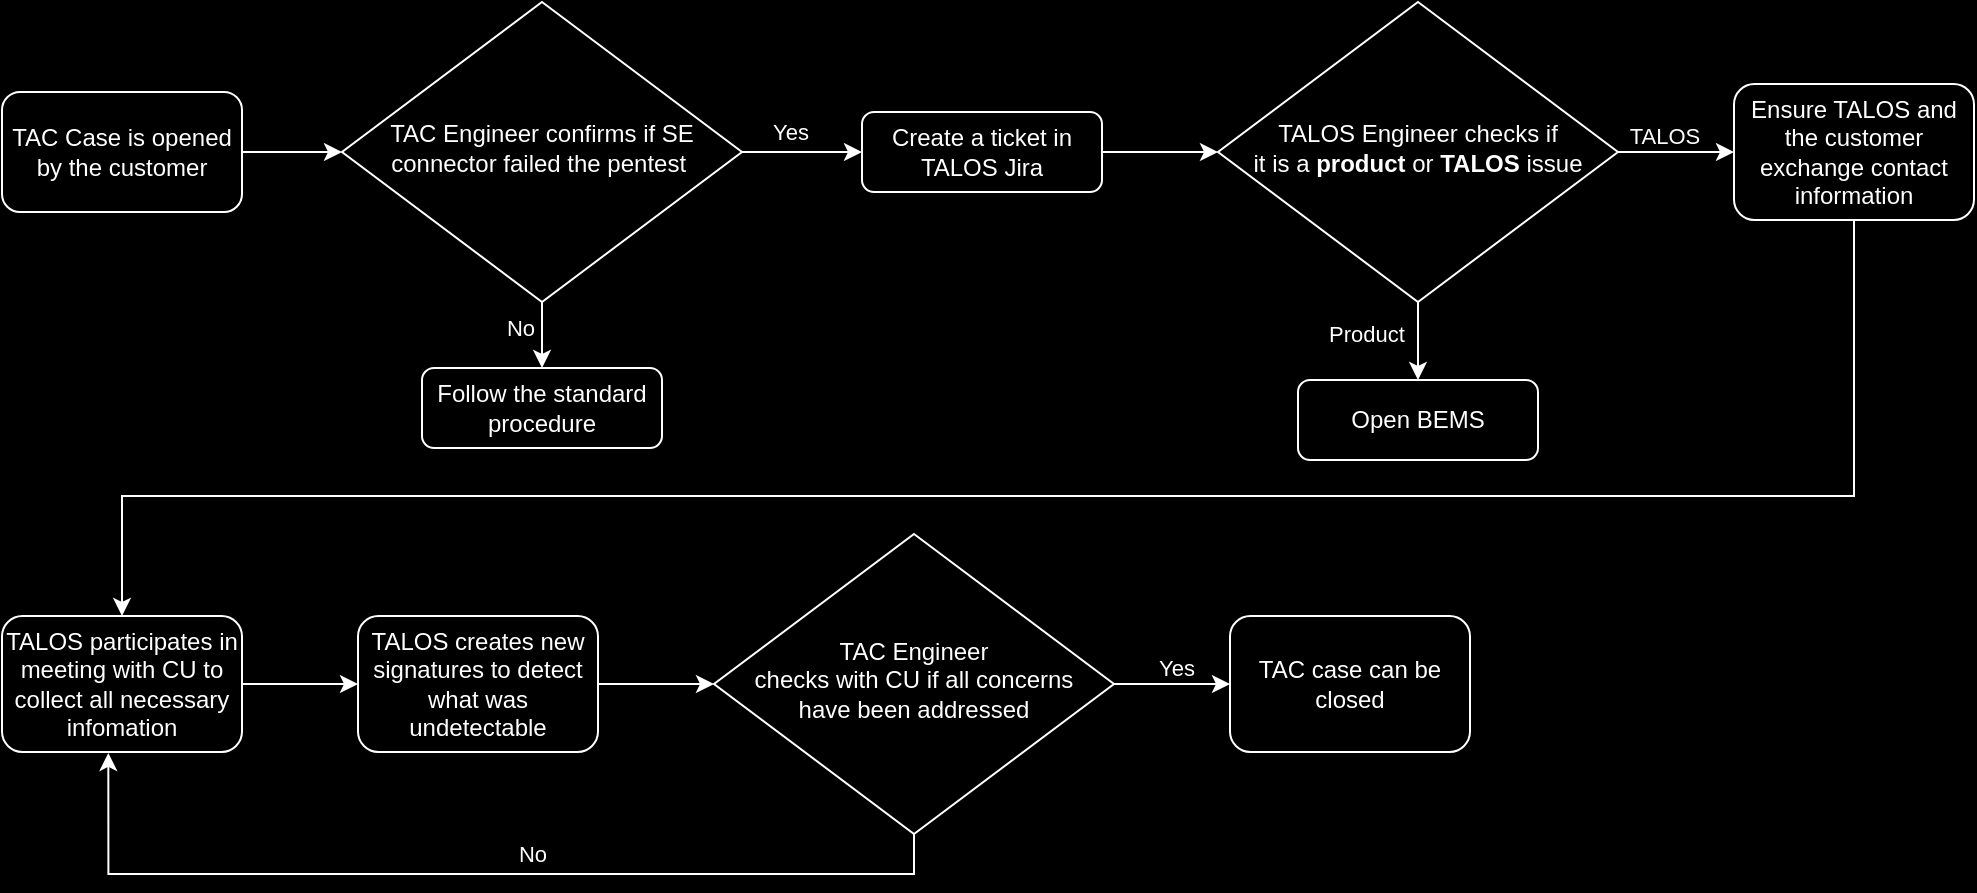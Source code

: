 <mxfile version="24.7.6">
  <diagram id="C5RBs43oDa-KdzZeNtuy" name="Page-1">
    <mxGraphModel dx="2474" dy="1284" grid="0" gridSize="10" guides="1" tooltips="1" connect="1" arrows="1" fold="1" page="1" pageScale="1" pageWidth="1169" pageHeight="827" background="#000000" math="0" shadow="0">
      <root>
        <mxCell id="WIyWlLk6GJQsqaUBKTNV-0" />
        <mxCell id="WIyWlLk6GJQsqaUBKTNV-1" parent="WIyWlLk6GJQsqaUBKTNV-0" />
        <mxCell id="vLkyQ3vxkpRtqPcBnnap-5" style="edgeStyle=orthogonalEdgeStyle;rounded=0;orthogonalLoop=1;jettySize=auto;html=1;entryX=0;entryY=0.5;entryDx=0;entryDy=0;strokeColor=#FFFFFF;" edge="1" parent="WIyWlLk6GJQsqaUBKTNV-1" source="WIyWlLk6GJQsqaUBKTNV-3" target="WIyWlLk6GJQsqaUBKTNV-6">
          <mxGeometry relative="1" as="geometry" />
        </mxCell>
        <mxCell id="WIyWlLk6GJQsqaUBKTNV-3" value="TAC Case is opened by the customer" style="rounded=1;whiteSpace=wrap;html=1;fontSize=12;glass=0;strokeWidth=1;shadow=0;fillColor=none;fontColor=#FFFFFF;strokeColor=#FFFFFF;" parent="WIyWlLk6GJQsqaUBKTNV-1" vertex="1">
          <mxGeometry x="70" y="80" width="120" height="60" as="geometry" />
        </mxCell>
        <mxCell id="vLkyQ3vxkpRtqPcBnnap-10" value="" style="edgeStyle=orthogonalEdgeStyle;rounded=0;orthogonalLoop=1;jettySize=auto;html=1;fontColor=#FFFFFF;strokeColor=#FFFFFF;" edge="1" parent="WIyWlLk6GJQsqaUBKTNV-1" source="WIyWlLk6GJQsqaUBKTNV-6" target="WIyWlLk6GJQsqaUBKTNV-7">
          <mxGeometry relative="1" as="geometry" />
        </mxCell>
        <mxCell id="vLkyQ3vxkpRtqPcBnnap-17" value="Yes" style="edgeLabel;html=1;align=center;verticalAlign=middle;resizable=0;points=[];fontFamily=Helvetica;fontSize=11;fontColor=#FFFFFF;labelBackgroundColor=none;" vertex="1" connectable="0" parent="vLkyQ3vxkpRtqPcBnnap-10">
          <mxGeometry x="-0.204" y="-2" relative="1" as="geometry">
            <mxPoint y="-12" as="offset" />
          </mxGeometry>
        </mxCell>
        <mxCell id="vLkyQ3vxkpRtqPcBnnap-11" value="" style="edgeStyle=orthogonalEdgeStyle;shape=connector;rounded=0;orthogonalLoop=1;jettySize=auto;html=1;strokeColor=#FFFFFF;align=center;verticalAlign=middle;fontFamily=Helvetica;fontSize=11;fontColor=#FFFFFF;labelBackgroundColor=none;endArrow=classic;" edge="1" parent="WIyWlLk6GJQsqaUBKTNV-1" source="WIyWlLk6GJQsqaUBKTNV-6" target="WIyWlLk6GJQsqaUBKTNV-12">
          <mxGeometry relative="1" as="geometry" />
        </mxCell>
        <mxCell id="vLkyQ3vxkpRtqPcBnnap-18" value="No" style="edgeLabel;html=1;align=center;verticalAlign=middle;resizable=0;points=[];fontFamily=Helvetica;fontSize=11;fontColor=#FFFFFF;labelBackgroundColor=none;" vertex="1" connectable="0" parent="vLkyQ3vxkpRtqPcBnnap-11">
          <mxGeometry x="-0.686" y="1" relative="1" as="geometry">
            <mxPoint x="-12" y="5" as="offset" />
          </mxGeometry>
        </mxCell>
        <mxCell id="WIyWlLk6GJQsqaUBKTNV-6" value="TAC Engineer confirms if SE connector failed the pentest&amp;nbsp;" style="rhombus;whiteSpace=wrap;html=1;shadow=0;fontFamily=Helvetica;fontSize=12;align=center;strokeWidth=1;spacing=6;spacingTop=-4;fillColor=#000000;fontColor=#FFFFFF;strokeColor=#FFFFFF;" parent="WIyWlLk6GJQsqaUBKTNV-1" vertex="1">
          <mxGeometry x="240" y="35" width="200" height="150" as="geometry" />
        </mxCell>
        <mxCell id="vLkyQ3vxkpRtqPcBnnap-13" value="" style="edgeStyle=orthogonalEdgeStyle;shape=connector;rounded=0;orthogonalLoop=1;jettySize=auto;html=1;strokeColor=#FFFFFF;align=center;verticalAlign=middle;fontFamily=Helvetica;fontSize=11;fontColor=#FFFFFF;labelBackgroundColor=default;endArrow=classic;" edge="1" parent="WIyWlLk6GJQsqaUBKTNV-1" source="WIyWlLk6GJQsqaUBKTNV-7" target="vLkyQ3vxkpRtqPcBnnap-12">
          <mxGeometry relative="1" as="geometry" />
        </mxCell>
        <mxCell id="WIyWlLk6GJQsqaUBKTNV-7" value="Create a ticket in TALOS Jira" style="rounded=1;whiteSpace=wrap;html=1;fontSize=12;glass=0;strokeWidth=1;shadow=0;fillColor=#000000;strokeColor=#FFFFFF;fontColor=#FFFFFF;" parent="WIyWlLk6GJQsqaUBKTNV-1" vertex="1">
          <mxGeometry x="500" y="90" width="120" height="40" as="geometry" />
        </mxCell>
        <mxCell id="WIyWlLk6GJQsqaUBKTNV-12" value="Follow the standard procedure" style="rounded=1;whiteSpace=wrap;html=1;fontSize=12;glass=0;strokeWidth=1;shadow=0;fillColor=#000000;fontColor=#FFFFFF;strokeColor=#FFFFFF;" parent="WIyWlLk6GJQsqaUBKTNV-1" vertex="1">
          <mxGeometry x="280" y="218" width="120" height="40" as="geometry" />
        </mxCell>
        <mxCell id="vLkyQ3vxkpRtqPcBnnap-15" value="" style="edgeStyle=orthogonalEdgeStyle;shape=connector;rounded=0;orthogonalLoop=1;jettySize=auto;html=1;strokeColor=#FFFFFF;align=center;verticalAlign=middle;fontFamily=Helvetica;fontSize=11;fontColor=#FFFFFF;labelBackgroundColor=default;endArrow=classic;" edge="1" parent="WIyWlLk6GJQsqaUBKTNV-1" source="vLkyQ3vxkpRtqPcBnnap-12" target="vLkyQ3vxkpRtqPcBnnap-14">
          <mxGeometry relative="1" as="geometry" />
        </mxCell>
        <mxCell id="vLkyQ3vxkpRtqPcBnnap-16" value="Product" style="edgeLabel;html=1;align=center;verticalAlign=middle;resizable=0;points=[];fontFamily=Helvetica;fontSize=11;fontColor=#FFFFFF;labelBackgroundColor=none;" vertex="1" connectable="0" parent="vLkyQ3vxkpRtqPcBnnap-15">
          <mxGeometry x="-0.244" relative="1" as="geometry">
            <mxPoint x="-26" as="offset" />
          </mxGeometry>
        </mxCell>
        <mxCell id="vLkyQ3vxkpRtqPcBnnap-20" value="" style="edgeStyle=orthogonalEdgeStyle;shape=connector;rounded=0;orthogonalLoop=1;jettySize=auto;html=1;strokeColor=#FFFFFF;align=center;verticalAlign=middle;fontFamily=Helvetica;fontSize=11;fontColor=#FFFFFF;labelBackgroundColor=none;endArrow=classic;" edge="1" parent="WIyWlLk6GJQsqaUBKTNV-1" source="vLkyQ3vxkpRtqPcBnnap-12" target="vLkyQ3vxkpRtqPcBnnap-19">
          <mxGeometry relative="1" as="geometry" />
        </mxCell>
        <mxCell id="vLkyQ3vxkpRtqPcBnnap-21" value="TALOS" style="edgeLabel;html=1;align=center;verticalAlign=middle;resizable=0;points=[];fontFamily=Helvetica;fontSize=11;fontColor=#FFFFFF;labelBackgroundColor=none;" vertex="1" connectable="0" parent="vLkyQ3vxkpRtqPcBnnap-20">
          <mxGeometry x="-0.517" y="1" relative="1" as="geometry">
            <mxPoint x="9" y="-7" as="offset" />
          </mxGeometry>
        </mxCell>
        <mxCell id="vLkyQ3vxkpRtqPcBnnap-12" value="TALOS Engineer checks if&lt;div&gt;it is a &lt;b&gt;product&lt;/b&gt; or &lt;b&gt;TALOS&lt;/b&gt; issue&lt;/div&gt;" style="rhombus;whiteSpace=wrap;html=1;shadow=0;fontFamily=Helvetica;fontSize=12;align=center;strokeWidth=1;spacing=6;spacingTop=-4;fillColor=#000000;fontColor=#FFFFFF;strokeColor=#FFFFFF;" vertex="1" parent="WIyWlLk6GJQsqaUBKTNV-1">
          <mxGeometry x="678" y="35" width="200" height="150" as="geometry" />
        </mxCell>
        <mxCell id="vLkyQ3vxkpRtqPcBnnap-14" value="Open BEMS" style="rounded=1;whiteSpace=wrap;html=1;fontSize=12;glass=0;strokeWidth=1;shadow=0;fillColor=#000000;fontColor=#FFFFFF;strokeColor=#FFFFFF;" vertex="1" parent="WIyWlLk6GJQsqaUBKTNV-1">
          <mxGeometry x="718" y="224" width="120" height="40" as="geometry" />
        </mxCell>
        <mxCell id="vLkyQ3vxkpRtqPcBnnap-23" value="" style="edgeStyle=orthogonalEdgeStyle;shape=connector;rounded=0;orthogonalLoop=1;jettySize=auto;html=1;strokeColor=#FFFFFF;align=center;verticalAlign=middle;fontFamily=Helvetica;fontSize=11;fontColor=#FFFFFF;labelBackgroundColor=none;endArrow=classic;" edge="1" parent="WIyWlLk6GJQsqaUBKTNV-1" source="vLkyQ3vxkpRtqPcBnnap-19" target="vLkyQ3vxkpRtqPcBnnap-22">
          <mxGeometry relative="1" as="geometry">
            <Array as="points">
              <mxPoint x="996" y="282" />
              <mxPoint x="130" y="282" />
            </Array>
          </mxGeometry>
        </mxCell>
        <mxCell id="vLkyQ3vxkpRtqPcBnnap-19" value="Ensure TALOS and the customer exchange contact information" style="rounded=1;whiteSpace=wrap;html=1;fontSize=12;glass=0;strokeWidth=1;shadow=0;fillColor=#000000;fontColor=#FFFFFF;strokeColor=#FFFFFF;" vertex="1" parent="WIyWlLk6GJQsqaUBKTNV-1">
          <mxGeometry x="936" y="76" width="120" height="68" as="geometry" />
        </mxCell>
        <mxCell id="vLkyQ3vxkpRtqPcBnnap-25" value="" style="edgeStyle=orthogonalEdgeStyle;shape=connector;rounded=0;orthogonalLoop=1;jettySize=auto;html=1;strokeColor=#FFFFFF;align=center;verticalAlign=middle;fontFamily=Helvetica;fontSize=11;fontColor=#FFFFFF;labelBackgroundColor=none;endArrow=classic;" edge="1" parent="WIyWlLk6GJQsqaUBKTNV-1" source="vLkyQ3vxkpRtqPcBnnap-22" target="vLkyQ3vxkpRtqPcBnnap-24">
          <mxGeometry relative="1" as="geometry" />
        </mxCell>
        <mxCell id="vLkyQ3vxkpRtqPcBnnap-22" value="TALOS participates in meeting with CU to collect all necessary infomation" style="rounded=1;whiteSpace=wrap;html=1;fontSize=12;glass=0;strokeWidth=1;shadow=0;fillColor=#000000;fontColor=#FFFFFF;strokeColor=#FFFFFF;" vertex="1" parent="WIyWlLk6GJQsqaUBKTNV-1">
          <mxGeometry x="70" y="342" width="120" height="68" as="geometry" />
        </mxCell>
        <mxCell id="vLkyQ3vxkpRtqPcBnnap-29" value="" style="edgeStyle=orthogonalEdgeStyle;shape=connector;rounded=0;orthogonalLoop=1;jettySize=auto;html=1;strokeColor=#FFFFFF;align=center;verticalAlign=middle;fontFamily=Helvetica;fontSize=11;fontColor=#FFFFFF;labelBackgroundColor=none;endArrow=classic;" edge="1" parent="WIyWlLk6GJQsqaUBKTNV-1" source="vLkyQ3vxkpRtqPcBnnap-24" target="vLkyQ3vxkpRtqPcBnnap-28">
          <mxGeometry relative="1" as="geometry" />
        </mxCell>
        <mxCell id="vLkyQ3vxkpRtqPcBnnap-24" value="TALOS creates new signatures to detect what was undetectable" style="rounded=1;whiteSpace=wrap;html=1;fontSize=12;glass=0;strokeWidth=1;shadow=0;fillColor=#000000;fontColor=#FFFFFF;strokeColor=#FFFFFF;" vertex="1" parent="WIyWlLk6GJQsqaUBKTNV-1">
          <mxGeometry x="248" y="342" width="120" height="68" as="geometry" />
        </mxCell>
        <mxCell id="vLkyQ3vxkpRtqPcBnnap-33" value="" style="edgeStyle=orthogonalEdgeStyle;shape=connector;rounded=0;orthogonalLoop=1;jettySize=auto;html=1;strokeColor=#FFFFFF;align=center;verticalAlign=middle;fontFamily=Helvetica;fontSize=11;fontColor=#FFFFFF;labelBackgroundColor=none;endArrow=classic;" edge="1" parent="WIyWlLk6GJQsqaUBKTNV-1" source="vLkyQ3vxkpRtqPcBnnap-28" target="vLkyQ3vxkpRtqPcBnnap-32">
          <mxGeometry relative="1" as="geometry" />
        </mxCell>
        <mxCell id="vLkyQ3vxkpRtqPcBnnap-34" value="Yes" style="edgeLabel;html=1;align=center;verticalAlign=middle;resizable=0;points=[];fontFamily=Helvetica;fontSize=11;fontColor=#FFFFFF;labelBackgroundColor=none;" vertex="1" connectable="0" parent="vLkyQ3vxkpRtqPcBnnap-33">
          <mxGeometry x="0.069" y="-1" relative="1" as="geometry">
            <mxPoint y="-9" as="offset" />
          </mxGeometry>
        </mxCell>
        <mxCell id="vLkyQ3vxkpRtqPcBnnap-28" value="TAC Engineer&lt;div&gt;checks with CU if all concerns&lt;/div&gt;&lt;div&gt;have been addressed&lt;/div&gt;" style="rhombus;whiteSpace=wrap;html=1;shadow=0;fontFamily=Helvetica;fontSize=12;align=center;strokeWidth=1;spacing=6;spacingTop=-4;fillColor=#000000;fontColor=#FFFFFF;strokeColor=#FFFFFF;" vertex="1" parent="WIyWlLk6GJQsqaUBKTNV-1">
          <mxGeometry x="426" y="301" width="200" height="150" as="geometry" />
        </mxCell>
        <mxCell id="vLkyQ3vxkpRtqPcBnnap-30" style="edgeStyle=orthogonalEdgeStyle;shape=connector;rounded=0;orthogonalLoop=1;jettySize=auto;html=1;entryX=0.443;entryY=1.007;entryDx=0;entryDy=0;entryPerimeter=0;strokeColor=#FFFFFF;align=center;verticalAlign=middle;fontFamily=Helvetica;fontSize=11;fontColor=#FFFFFF;labelBackgroundColor=none;endArrow=classic;" edge="1" parent="WIyWlLk6GJQsqaUBKTNV-1" source="vLkyQ3vxkpRtqPcBnnap-28" target="vLkyQ3vxkpRtqPcBnnap-22">
          <mxGeometry relative="1" as="geometry">
            <Array as="points">
              <mxPoint x="526" y="471" />
              <mxPoint x="123" y="471" />
            </Array>
          </mxGeometry>
        </mxCell>
        <mxCell id="vLkyQ3vxkpRtqPcBnnap-31" value="No" style="edgeLabel;html=1;align=center;verticalAlign=middle;resizable=0;points=[];fontFamily=Helvetica;fontSize=11;fontColor=#FFFFFF;labelBackgroundColor=none;" vertex="1" connectable="0" parent="vLkyQ3vxkpRtqPcBnnap-30">
          <mxGeometry x="-0.126" y="-1" relative="1" as="geometry">
            <mxPoint y="-9" as="offset" />
          </mxGeometry>
        </mxCell>
        <mxCell id="vLkyQ3vxkpRtqPcBnnap-32" value="TAC case can be closed" style="rounded=1;whiteSpace=wrap;html=1;fontSize=12;glass=0;strokeWidth=1;shadow=0;fillColor=#000000;fontColor=#FFFFFF;strokeColor=#FFFFFF;" vertex="1" parent="WIyWlLk6GJQsqaUBKTNV-1">
          <mxGeometry x="684" y="342" width="120" height="68" as="geometry" />
        </mxCell>
      </root>
    </mxGraphModel>
  </diagram>
</mxfile>
